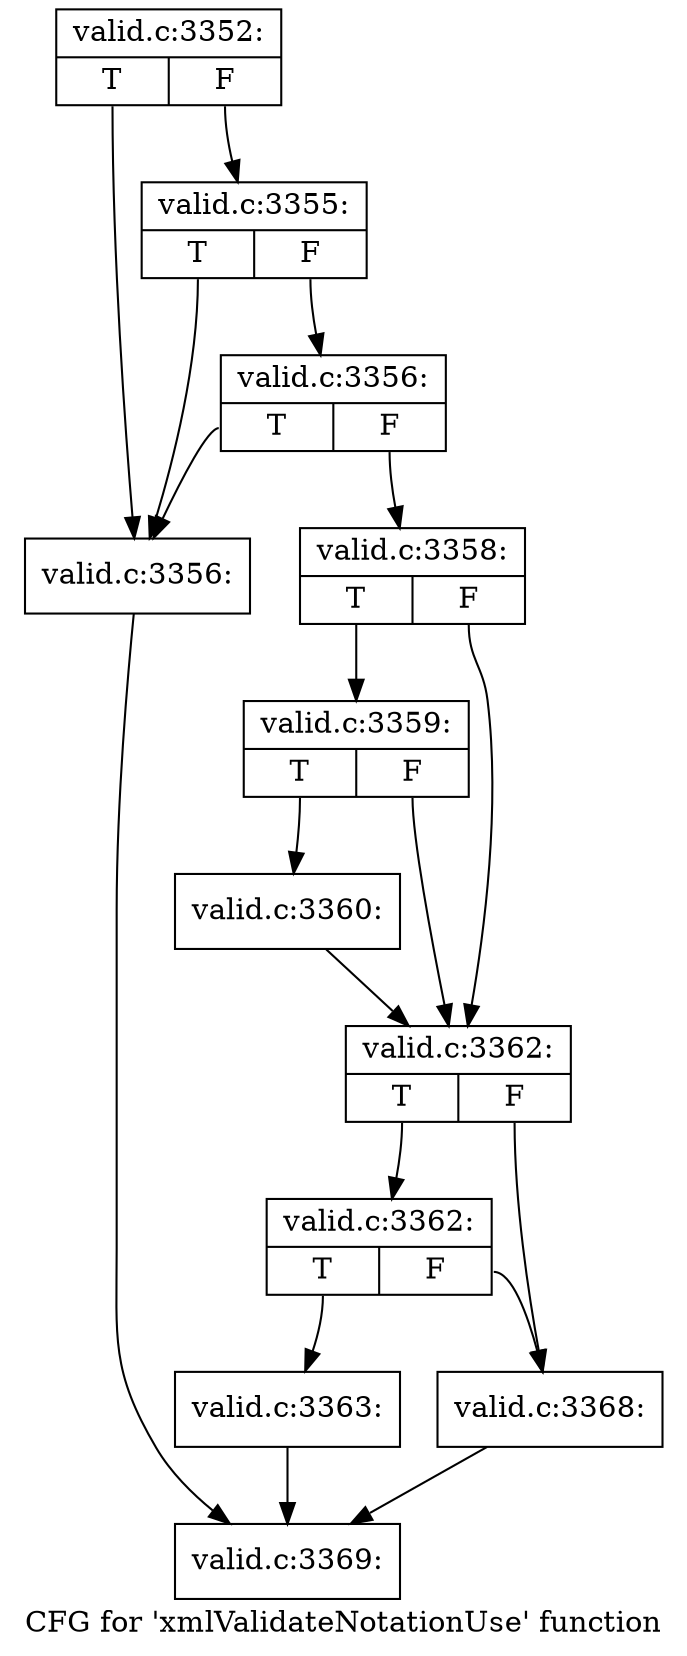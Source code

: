 digraph "CFG for 'xmlValidateNotationUse' function" {
	label="CFG for 'xmlValidateNotationUse' function";

	Node0x5049610 [shape=record,label="{valid.c:3352:|{<s0>T|<s1>F}}"];
	Node0x5049610:s0 -> Node0x504bb40;
	Node0x5049610:s1 -> Node0x504bc60;
	Node0x504bc60 [shape=record,label="{valid.c:3355:|{<s0>T|<s1>F}}"];
	Node0x504bc60:s0 -> Node0x504bb40;
	Node0x504bc60:s1 -> Node0x504bbe0;
	Node0x504bbe0 [shape=record,label="{valid.c:3356:|{<s0>T|<s1>F}}"];
	Node0x504bbe0:s0 -> Node0x504bb40;
	Node0x504bbe0:s1 -> Node0x504bb90;
	Node0x504bb40 [shape=record,label="{valid.c:3356:}"];
	Node0x504bb40 -> Node0x504acb0;
	Node0x504bb90 [shape=record,label="{valid.c:3358:|{<s0>T|<s1>F}}"];
	Node0x504bb90:s0 -> Node0x504cb50;
	Node0x504bb90:s1 -> Node0x504cb00;
	Node0x504cb50 [shape=record,label="{valid.c:3359:|{<s0>T|<s1>F}}"];
	Node0x504cb50:s0 -> Node0x504cab0;
	Node0x504cb50:s1 -> Node0x504cb00;
	Node0x504cab0 [shape=record,label="{valid.c:3360:}"];
	Node0x504cab0 -> Node0x504cb00;
	Node0x504cb00 [shape=record,label="{valid.c:3362:|{<s0>T|<s1>F}}"];
	Node0x504cb00:s0 -> Node0x504d700;
	Node0x504cb00:s1 -> Node0x504d6b0;
	Node0x504d700 [shape=record,label="{valid.c:3362:|{<s0>T|<s1>F}}"];
	Node0x504d700:s0 -> Node0x504d660;
	Node0x504d700:s1 -> Node0x504d6b0;
	Node0x504d660 [shape=record,label="{valid.c:3363:}"];
	Node0x504d660 -> Node0x504acb0;
	Node0x504d6b0 [shape=record,label="{valid.c:3368:}"];
	Node0x504d6b0 -> Node0x504acb0;
	Node0x504acb0 [shape=record,label="{valid.c:3369:}"];
}
